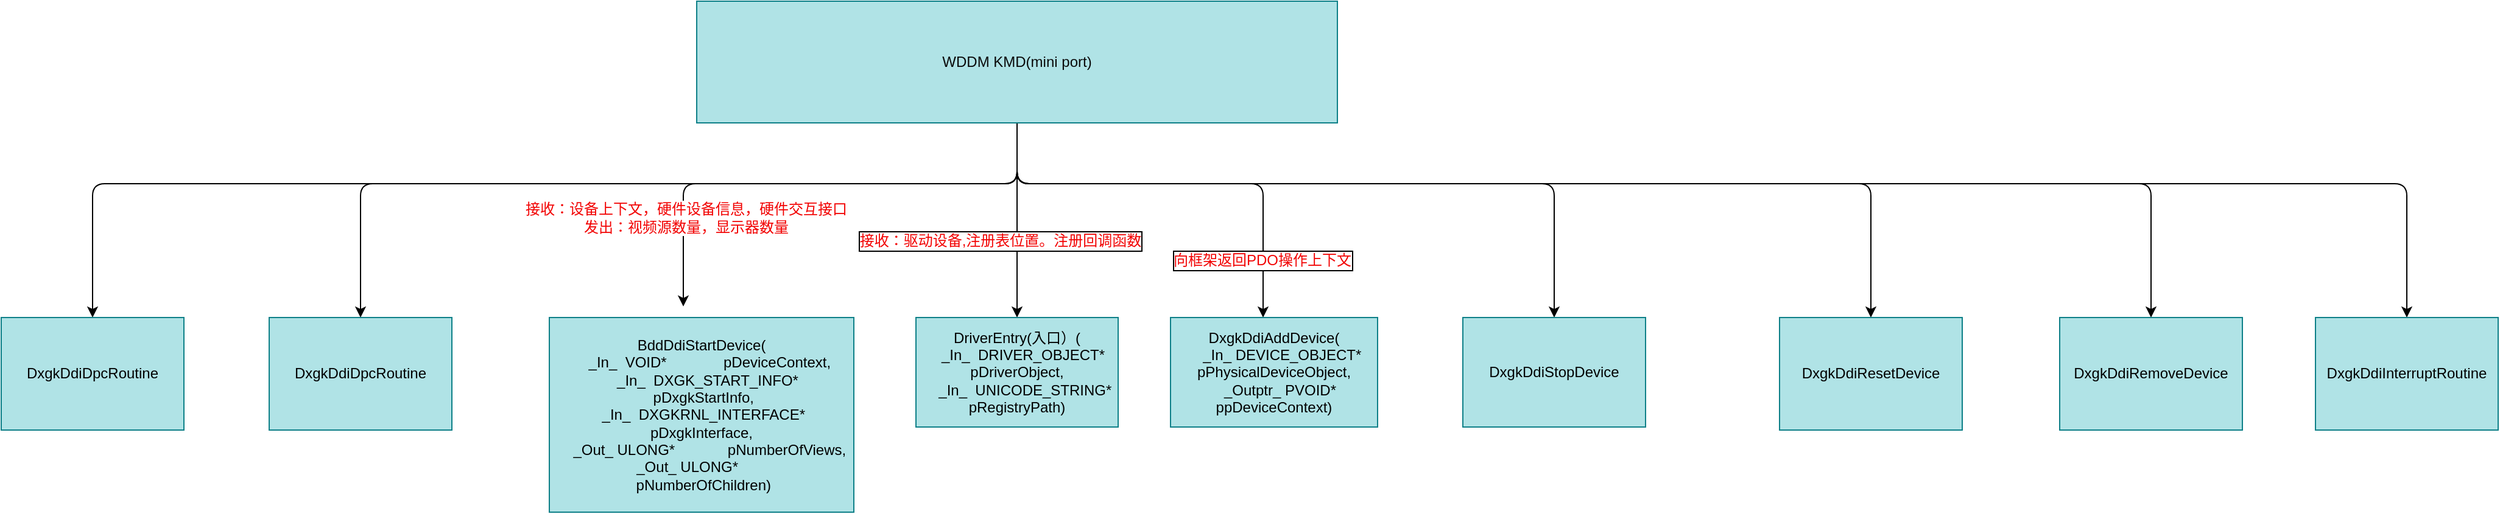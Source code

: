 <mxfile>
    <diagram id="QsUSdMU62gkfnyFwjDlg" name="Page-1">
        <mxGraphModel dx="2756" dy="1130" grid="1" gridSize="10" guides="1" tooltips="1" connect="1" arrows="1" fold="1" page="1" pageScale="1" pageWidth="827" pageHeight="1169" math="0" shadow="0">
            <root>
                <mxCell id="0"/>
                <mxCell id="1" parent="0"/>
                <mxCell id="16" style="edgeStyle=none;html=1;exitX=0.5;exitY=1;exitDx=0;exitDy=0;entryX=0.5;entryY=0;entryDx=0;entryDy=0;fontSize=12;fontColor=#000000;" edge="1" parent="1" source="2" target="9">
                    <mxGeometry relative="1" as="geometry"/>
                </mxCell>
                <mxCell id="17" value="&lt;font color=&quot;#f20202&quot;&gt;接收：驱动设备,注册表位置。注册回调函数&lt;/font&gt;" style="edgeLabel;html=1;align=center;verticalAlign=middle;resizable=0;points=[];fontSize=12;fontColor=#000000;labelBorderColor=default;" vertex="1" connectable="0" parent="16">
                    <mxGeometry x="0.208" y="1" relative="1" as="geometry">
                        <mxPoint x="-15" as="offset"/>
                    </mxGeometry>
                </mxCell>
                <mxCell id="18" style="edgeStyle=none;html=1;exitX=0.5;exitY=1;exitDx=0;exitDy=0;fontSize=12;fontColor=#f20202;" edge="1" parent="1" source="2">
                    <mxGeometry relative="1" as="geometry">
                        <mxPoint x="420" y="500" as="sourcePoint"/>
                        <mxPoint x="616" y="660" as="targetPoint"/>
                        <Array as="points">
                            <mxPoint x="414" y="550"/>
                            <mxPoint x="616" y="550"/>
                            <mxPoint x="616" y="610"/>
                        </Array>
                    </mxGeometry>
                </mxCell>
                <mxCell id="21" value="向框架返回PDO操作上下文" style="edgeLabel;html=1;align=center;verticalAlign=middle;resizable=0;points=[];fontSize=12;fontColor=#f20202;labelBorderColor=default;" vertex="1" connectable="0" parent="18">
                    <mxGeometry x="0.737" y="-1" relative="1" as="geometry">
                        <mxPoint as="offset"/>
                    </mxGeometry>
                </mxCell>
                <mxCell id="22" style="edgeStyle=none;html=1;exitX=0.5;exitY=1;exitDx=0;exitDy=0;entryX=0.44;entryY=-0.057;entryDx=0;entryDy=0;entryPerimeter=0;fontSize=12;fontColor=#f20202;" edge="1" parent="1" source="2" target="7">
                    <mxGeometry relative="1" as="geometry">
                        <Array as="points">
                            <mxPoint x="414" y="550"/>
                            <mxPoint x="140" y="550"/>
                        </Array>
                    </mxGeometry>
                </mxCell>
                <mxCell id="23" value="接收：设备上下文，硬件设备信息，硬件交互接口&lt;br&gt;发出：视频源数量，显示器数量" style="edgeLabel;html=1;align=center;verticalAlign=middle;resizable=0;points=[];fontSize=12;fontColor=#f20202;" vertex="1" connectable="0" parent="22">
                    <mxGeometry x="0.658" y="2" relative="1" as="geometry">
                        <mxPoint as="offset"/>
                    </mxGeometry>
                </mxCell>
                <mxCell id="24" style="edgeStyle=none;html=1;exitX=0.5;exitY=1;exitDx=0;exitDy=0;entryX=0.5;entryY=0;entryDx=0;entryDy=0;fontSize=12;fontColor=#f20202;" edge="1" parent="1" source="2" target="10">
                    <mxGeometry relative="1" as="geometry">
                        <Array as="points">
                            <mxPoint x="414" y="550"/>
                            <mxPoint x="855" y="550"/>
                        </Array>
                    </mxGeometry>
                </mxCell>
                <mxCell id="25" style="edgeStyle=none;html=1;exitX=0.5;exitY=1;exitDx=0;exitDy=0;entryX=0.5;entryY=0;entryDx=0;entryDy=0;fontSize=12;fontColor=#f20202;" edge="1" parent="1" source="2" target="12">
                    <mxGeometry relative="1" as="geometry">
                        <Array as="points">
                            <mxPoint x="414" y="550"/>
                            <mxPoint x="1115" y="550"/>
                        </Array>
                    </mxGeometry>
                </mxCell>
                <mxCell id="27" style="edgeStyle=none;html=1;exitX=0.5;exitY=1;exitDx=0;exitDy=0;entryX=0.5;entryY=0;entryDx=0;entryDy=0;fontSize=12;fontColor=#f20202;" edge="1" parent="1" source="2" target="26">
                    <mxGeometry relative="1" as="geometry">
                        <Array as="points">
                            <mxPoint x="414" y="550"/>
                            <mxPoint x="1345" y="550"/>
                        </Array>
                    </mxGeometry>
                </mxCell>
                <mxCell id="29" style="edgeStyle=none;html=1;exitX=0.5;exitY=1;exitDx=0;exitDy=0;entryX=0.5;entryY=0;entryDx=0;entryDy=0;fontSize=12;fontColor=#f20202;" edge="1" parent="1" source="2" target="28">
                    <mxGeometry relative="1" as="geometry">
                        <Array as="points">
                            <mxPoint x="414" y="550"/>
                            <mxPoint x="1555" y="550"/>
                        </Array>
                    </mxGeometry>
                </mxCell>
                <mxCell id="31" style="edgeStyle=none;html=1;exitX=0.5;exitY=1;exitDx=0;exitDy=0;entryX=0.5;entryY=0;entryDx=0;entryDy=0;fontSize=12;fontColor=#f20202;" edge="1" parent="1" source="2" target="30">
                    <mxGeometry relative="1" as="geometry">
                        <Array as="points">
                            <mxPoint x="414" y="550"/>
                            <mxPoint x="-125" y="550"/>
                        </Array>
                    </mxGeometry>
                </mxCell>
                <mxCell id="33" style="edgeStyle=none;html=1;exitX=0.5;exitY=1;exitDx=0;exitDy=0;entryX=0.5;entryY=0;entryDx=0;entryDy=0;fontSize=12;fontColor=#f20202;" edge="1" parent="1" source="2" target="32">
                    <mxGeometry relative="1" as="geometry">
                        <Array as="points">
                            <mxPoint x="414" y="550"/>
                            <mxPoint x="-345" y="550"/>
                        </Array>
                    </mxGeometry>
                </mxCell>
                <mxCell id="2" value="&lt;font color=&quot;#0a0a0a&quot;&gt;WDDM KMD(mini port)&lt;/font&gt;" style="whiteSpace=wrap;html=1;fillColor=#b0e3e6;strokeColor=#0e8088;" vertex="1" parent="1">
                    <mxGeometry x="151" y="400" width="526" height="100" as="geometry"/>
                </mxCell>
                <mxCell id="6" value="&lt;font color=&quot;#000000&quot;&gt;DxgkDdiAddDevice&lt;/font&gt;&lt;span style=&quot;background-color: initial;&quot;&gt;&lt;font color=&quot;#000000&quot;&gt;(&lt;/font&gt;&lt;/span&gt;&lt;div&gt;&lt;font color=&quot;#000000&quot;&gt;&amp;nbsp; &amp;nbsp; _In_ DEVICE_OBJECT* pPhysicalDeviceObject,&lt;/font&gt;&lt;/div&gt;&lt;div&gt;&lt;font color=&quot;#000000&quot;&gt;&amp;nbsp; &amp;nbsp; _Outptr_ PVOID*&amp;nbsp; ppDeviceContext)&lt;/font&gt;&lt;/div&gt;" style="whiteSpace=wrap;html=1;fillColor=#b0e3e6;strokeColor=#0e8088;" vertex="1" parent="1">
                    <mxGeometry x="540" y="660" width="170" height="90" as="geometry"/>
                </mxCell>
                <mxCell id="7" value="&lt;div&gt;&lt;font color=&quot;#000000&quot;&gt;BddDdiStartDevice(&lt;/font&gt;&lt;/div&gt;&lt;div&gt;&lt;font color=&quot;#000000&quot;&gt;&amp;nbsp; &amp;nbsp; _In_&amp;nbsp; VOID*&amp;nbsp; &amp;nbsp; &amp;nbsp; &amp;nbsp; &amp;nbsp; &amp;nbsp; &amp;nbsp; pDeviceContext,&lt;/font&gt;&lt;/div&gt;&lt;div&gt;&lt;font color=&quot;#000000&quot;&gt;&amp;nbsp; &amp;nbsp; _In_&amp;nbsp; DXGK_START_INFO*&amp;nbsp; &amp;nbsp;pDxgkStartInfo,&lt;/font&gt;&lt;/div&gt;&lt;div&gt;&lt;font style=&quot;background-color: initial;&quot; color=&quot;#000000&quot;&gt;&amp;nbsp;&lt;/font&gt;&lt;span style=&quot;background-color: initial; color: rgb(0, 0, 0);&quot;&gt;_In_&amp;nbsp; DXGKRNL_INTERFACE* pDxgkInterface,&lt;/span&gt;&lt;/div&gt;&lt;div&gt;&lt;font color=&quot;#000000&quot;&gt;&amp;nbsp; &amp;nbsp; _Out_ ULONG*&amp;nbsp; &amp;nbsp; &amp;nbsp; &amp;nbsp; &amp;nbsp; &amp;nbsp; &amp;nbsp;pNumberOfViews,&lt;/font&gt;&lt;/div&gt;&lt;div&gt;&lt;font color=&quot;#000000&quot;&gt;&amp;nbsp; &amp;nbsp; _Out_ ULONG*&amp;nbsp; &amp;nbsp; &amp;nbsp; &amp;nbsp; &amp;nbsp; &amp;nbsp; &amp;nbsp;pNumberOfChildren)&lt;/font&gt;&lt;/div&gt;" style="whiteSpace=wrap;html=1;fillColor=#b0e3e6;strokeColor=#0e8088;" vertex="1" parent="1">
                    <mxGeometry x="30" y="660" width="250" height="160" as="geometry"/>
                </mxCell>
                <mxCell id="9" value="&lt;font color=&quot;#000000&quot;&gt;DriverEntry(入口）&lt;/font&gt;&lt;span style=&quot;background-color: initial;&quot;&gt;&lt;font color=&quot;#000000&quot;&gt;(&lt;/font&gt;&lt;/span&gt;&lt;div&gt;&lt;font color=&quot;#000000&quot;&gt;&amp;nbsp; &amp;nbsp; _In_&amp;nbsp; DRIVER_OBJECT*&amp;nbsp; pDriverObject,&lt;/font&gt;&lt;/div&gt;&lt;div&gt;&lt;font color=&quot;#000000&quot;&gt;&amp;nbsp; &amp;nbsp; _In_&amp;nbsp; UNICODE_STRING* pRegistryPath)&lt;/font&gt;&lt;/div&gt;" style="whiteSpace=wrap;html=1;fillColor=#b0e3e6;strokeColor=#0e8088;" vertex="1" parent="1">
                    <mxGeometry x="331" y="660" width="166" height="90" as="geometry"/>
                </mxCell>
                <mxCell id="10" value="&lt;font color=&quot;#000000&quot; style=&quot;font-size: 12px;&quot;&gt;Dxgk&lt;/font&gt;&lt;font color=&quot;#000000&quot;&gt;DdiStopDevice&lt;/font&gt;" style="whiteSpace=wrap;html=1;fillColor=#b0e3e6;strokeColor=#0e8088;" vertex="1" parent="1">
                    <mxGeometry x="780" y="660" width="150" height="90" as="geometry"/>
                </mxCell>
                <mxCell id="12" value="&lt;font color=&quot;#000000&quot;&gt;DxgkDdiResetDevice&lt;/font&gt;" style="whiteSpace=wrap;html=1;fillColor=#b0e3e6;strokeColor=#0e8088;" vertex="1" parent="1">
                    <mxGeometry x="1040" y="660" width="150" height="92.5" as="geometry"/>
                </mxCell>
                <mxCell id="26" value="&lt;font color=&quot;#000000&quot;&gt;DxgkDdiRemoveDevice&lt;/font&gt;" style="whiteSpace=wrap;html=1;fillColor=#b0e3e6;strokeColor=#0e8088;" vertex="1" parent="1">
                    <mxGeometry x="1270" y="660" width="150" height="92.5" as="geometry"/>
                </mxCell>
                <mxCell id="28" value="&lt;font color=&quot;#000000&quot;&gt;DxgkDdiInterruptRoutine&lt;/font&gt;" style="whiteSpace=wrap;html=1;fillColor=#b0e3e6;strokeColor=#0e8088;" vertex="1" parent="1">
                    <mxGeometry x="1480" y="660" width="150" height="92.5" as="geometry"/>
                </mxCell>
                <mxCell id="30" value="&lt;font color=&quot;#000000&quot;&gt;DxgkDdiDpcRoutine&lt;/font&gt;" style="whiteSpace=wrap;html=1;fillColor=#b0e3e6;strokeColor=#0e8088;" vertex="1" parent="1">
                    <mxGeometry x="-200" y="660" width="150" height="92.5" as="geometry"/>
                </mxCell>
                <mxCell id="32" value="&lt;font color=&quot;#000000&quot;&gt;DxgkDdiDpcRoutine&lt;/font&gt;" style="whiteSpace=wrap;html=1;fillColor=#b0e3e6;strokeColor=#0e8088;" vertex="1" parent="1">
                    <mxGeometry x="-420" y="660" width="150" height="92.5" as="geometry"/>
                </mxCell>
            </root>
        </mxGraphModel>
    </diagram>
</mxfile>
